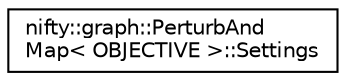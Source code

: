digraph "Graphical Class Hierarchy"
{
  edge [fontname="Helvetica",fontsize="10",labelfontname="Helvetica",labelfontsize="10"];
  node [fontname="Helvetica",fontsize="10",shape=record];
  rankdir="LR";
  Node1 [label="nifty::graph::PerturbAnd\lMap\< OBJECTIVE \>::Settings",height=0.2,width=0.4,color="black", fillcolor="white", style="filled",URL="$structnifty_1_1graph_1_1PerturbAndMap_1_1Settings.html"];
}
